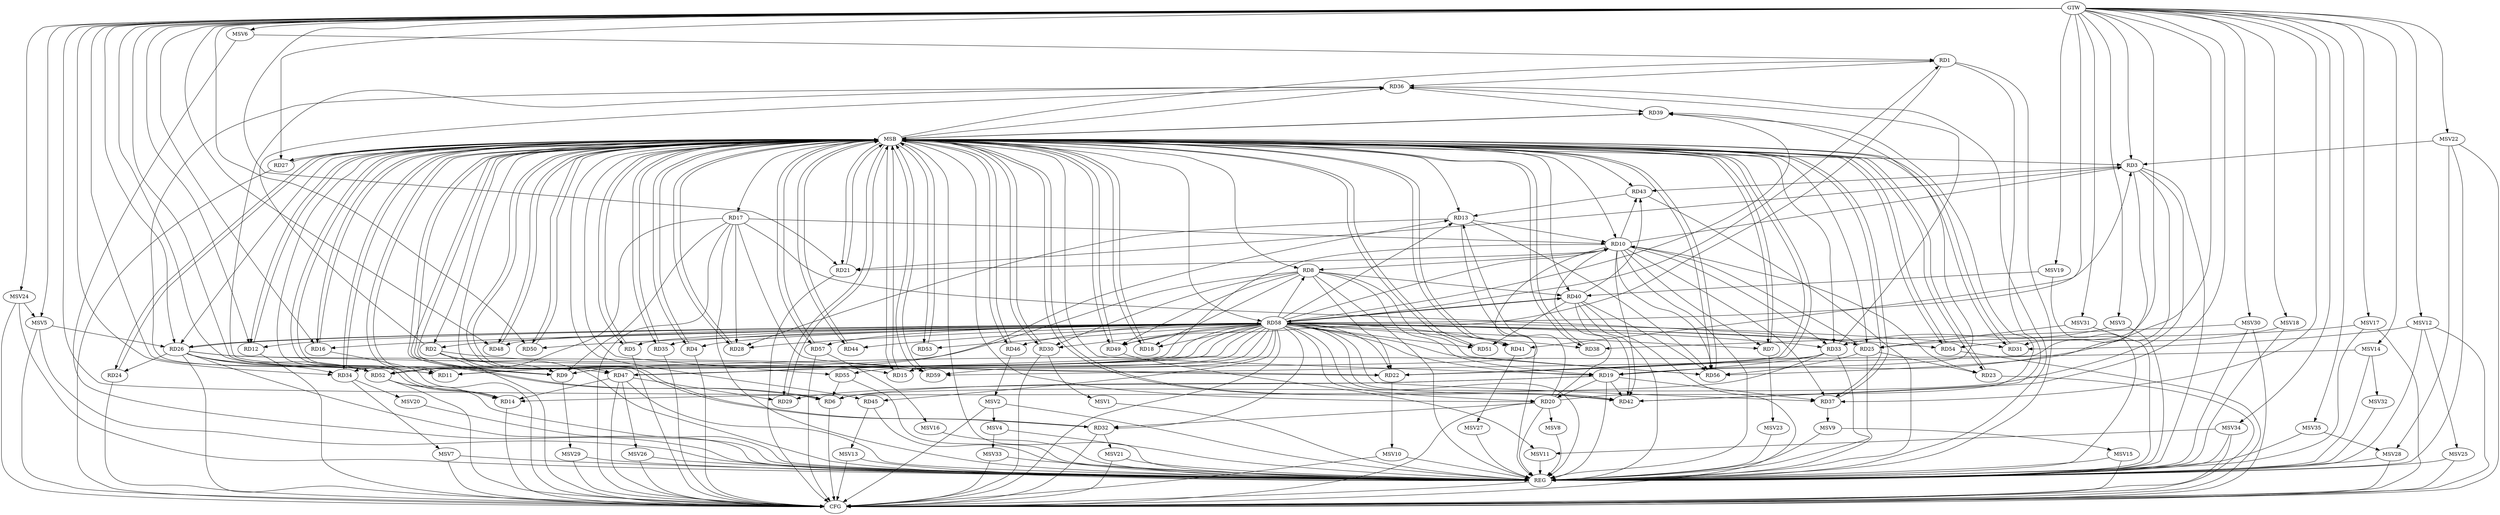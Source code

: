 strict digraph G {
  RD1 [ label="RD1" ];
  RD2 [ label="RD2" ];
  RD3 [ label="RD3" ];
  RD4 [ label="RD4" ];
  RD5 [ label="RD5" ];
  RD6 [ label="RD6" ];
  RD7 [ label="RD7" ];
  RD8 [ label="RD8" ];
  RD9 [ label="RD9" ];
  RD10 [ label="RD10" ];
  RD11 [ label="RD11" ];
  RD12 [ label="RD12" ];
  RD13 [ label="RD13" ];
  RD14 [ label="RD14" ];
  RD15 [ label="RD15" ];
  RD16 [ label="RD16" ];
  RD17 [ label="RD17" ];
  RD18 [ label="RD18" ];
  RD19 [ label="RD19" ];
  RD20 [ label="RD20" ];
  RD21 [ label="RD21" ];
  RD22 [ label="RD22" ];
  RD23 [ label="RD23" ];
  RD24 [ label="RD24" ];
  RD25 [ label="RD25" ];
  RD26 [ label="RD26" ];
  RD27 [ label="RD27" ];
  RD28 [ label="RD28" ];
  RD29 [ label="RD29" ];
  RD30 [ label="RD30" ];
  RD31 [ label="RD31" ];
  RD32 [ label="RD32" ];
  RD33 [ label="RD33" ];
  RD34 [ label="RD34" ];
  RD35 [ label="RD35" ];
  RD36 [ label="RD36" ];
  RD37 [ label="RD37" ];
  RD38 [ label="RD38" ];
  RD39 [ label="RD39" ];
  RD40 [ label="RD40" ];
  RD41 [ label="RD41" ];
  RD42 [ label="RD42" ];
  RD43 [ label="RD43" ];
  RD44 [ label="RD44" ];
  RD45 [ label="RD45" ];
  RD46 [ label="RD46" ];
  RD47 [ label="RD47" ];
  RD48 [ label="RD48" ];
  RD49 [ label="RD49" ];
  RD50 [ label="RD50" ];
  RD51 [ label="RD51" ];
  RD52 [ label="RD52" ];
  RD53 [ label="RD53" ];
  RD54 [ label="RD54" ];
  RD55 [ label="RD55" ];
  RD56 [ label="RD56" ];
  RD57 [ label="RD57" ];
  RD58 [ label="RD58" ];
  RD59 [ label="RD59" ];
  GTW [ label="GTW" ];
  REG [ label="REG" ];
  MSB [ label="MSB" ];
  CFG [ label="CFG" ];
  MSV1 [ label="MSV1" ];
  MSV2 [ label="MSV2" ];
  MSV3 [ label="MSV3" ];
  MSV4 [ label="MSV4" ];
  MSV5 [ label="MSV5" ];
  MSV6 [ label="MSV6" ];
  MSV7 [ label="MSV7" ];
  MSV8 [ label="MSV8" ];
  MSV9 [ label="MSV9" ];
  MSV10 [ label="MSV10" ];
  MSV11 [ label="MSV11" ];
  MSV12 [ label="MSV12" ];
  MSV13 [ label="MSV13" ];
  MSV14 [ label="MSV14" ];
  MSV15 [ label="MSV15" ];
  MSV16 [ label="MSV16" ];
  MSV17 [ label="MSV17" ];
  MSV18 [ label="MSV18" ];
  MSV19 [ label="MSV19" ];
  MSV20 [ label="MSV20" ];
  MSV21 [ label="MSV21" ];
  MSV22 [ label="MSV22" ];
  MSV23 [ label="MSV23" ];
  MSV24 [ label="MSV24" ];
  MSV25 [ label="MSV25" ];
  MSV26 [ label="MSV26" ];
  MSV27 [ label="MSV27" ];
  MSV28 [ label="MSV28" ];
  MSV29 [ label="MSV29" ];
  MSV30 [ label="MSV30" ];
  MSV31 [ label="MSV31" ];
  MSV32 [ label="MSV32" ];
  MSV33 [ label="MSV33" ];
  MSV34 [ label="MSV34" ];
  MSV35 [ label="MSV35" ];
  RD1 -> RD36;
  RD1 -> RD42;
  RD1 -> RD49;
  RD2 -> RD9;
  RD2 -> RD15;
  RD2 -> RD36;
  RD3 -> RD6;
  RD10 -> RD3;
  RD3 -> RD21;
  RD3 -> RD43;
  RD3 -> RD56;
  RD3 -> RD59;
  RD19 -> RD6;
  RD55 -> RD6;
  RD10 -> RD7;
  RD10 -> RD8;
  RD8 -> RD18;
  RD8 -> RD19;
  RD8 -> RD22;
  RD8 -> RD30;
  RD8 -> RD40;
  RD8 -> RD49;
  RD8 -> RD52;
  RD8 -> RD56;
  RD58 -> RD8;
  RD17 -> RD9;
  RD58 -> RD9;
  RD13 -> RD10;
  RD10 -> RD15;
  RD17 -> RD10;
  RD20 -> RD10;
  RD10 -> RD21;
  RD10 -> RD23;
  RD25 -> RD10;
  RD10 -> RD33;
  RD10 -> RD34;
  RD10 -> RD37;
  RD10 -> RD42;
  RD10 -> RD43;
  RD10 -> RD56;
  RD58 -> RD10;
  RD26 -> RD11;
  RD20 -> RD13;
  RD13 -> RD28;
  RD43 -> RD13;
  RD47 -> RD13;
  RD13 -> RD56;
  RD58 -> RD13;
  RD33 -> RD14;
  RD47 -> RD14;
  RD52 -> RD14;
  RD17 -> RD22;
  RD17 -> RD25;
  RD17 -> RD28;
  RD17 -> RD52;
  RD19 -> RD20;
  RD19 -> RD29;
  RD33 -> RD19;
  RD19 -> RD37;
  RD19 -> RD39;
  RD19 -> RD42;
  RD20 -> RD32;
  RD20 -> RD39;
  RD26 -> RD22;
  RD33 -> RD22;
  RD58 -> RD22;
  RD25 -> RD23;
  RD26 -> RD24;
  RD25 -> RD56;
  RD26 -> RD34;
  RD26 -> RD52;
  RD26 -> RD58;
  RD26 -> RD59;
  RD47 -> RD29;
  RD58 -> RD30;
  RD33 -> RD36;
  RD36 -> RD39;
  RD36 -> RD47;
  RD36 -> RD52;
  RD40 -> RD42;
  RD40 -> RD43;
  RD40 -> RD51;
  RD40 -> RD56;
  RD40 -> RD58;
  RD58 -> RD42;
  RD58 -> RD47;
  RD58 -> RD53;
  RD58 -> RD54;
  RD58 -> RD56;
  RD58 -> RD59;
  GTW -> RD42;
  GTW -> RD6;
  GTW -> RD21;
  GTW -> RD3;
  GTW -> RD11;
  GTW -> RD26;
  GTW -> RD52;
  GTW -> RD12;
  GTW -> RD9;
  GTW -> RD41;
  GTW -> RD37;
  GTW -> RD16;
  GTW -> RD19;
  GTW -> RD48;
  GTW -> RD34;
  GTW -> RD50;
  GTW -> RD27;
  GTW -> RD31;
  RD1 -> REG;
  RD2 -> REG;
  RD3 -> REG;
  RD8 -> REG;
  RD10 -> REG;
  RD13 -> REG;
  RD17 -> REG;
  RD19 -> REG;
  RD20 -> REG;
  RD25 -> REG;
  RD26 -> REG;
  RD33 -> REG;
  RD36 -> REG;
  RD40 -> REG;
  RD43 -> REG;
  RD45 -> REG;
  RD47 -> REG;
  RD52 -> REG;
  RD55 -> REG;
  RD58 -> REG;
  RD4 -> MSB;
  MSB -> RD5;
  MSB -> RD40;
  MSB -> RD48;
  MSB -> RD55;
  MSB -> REG;
  RD5 -> MSB;
  MSB -> RD4;
  MSB -> RD24;
  MSB -> RD25;
  MSB -> RD32;
  MSB -> RD39;
  RD6 -> MSB;
  MSB -> RD7;
  MSB -> RD13;
  MSB -> RD22;
  MSB -> RD35;
  MSB -> RD36;
  MSB -> RD43;
  RD7 -> MSB;
  MSB -> RD19;
  MSB -> RD34;
  RD9 -> MSB;
  MSB -> RD18;
  MSB -> RD46;
  RD11 -> MSB;
  MSB -> RD3;
  MSB -> RD14;
  MSB -> RD15;
  MSB -> RD28;
  RD12 -> MSB;
  MSB -> RD6;
  MSB -> RD17;
  RD14 -> MSB;
  MSB -> RD21;
  MSB -> RD42;
  MSB -> RD57;
  MSB -> RD59;
  RD15 -> MSB;
  MSB -> RD8;
  MSB -> RD11;
  MSB -> RD33;
  MSB -> RD37;
  RD16 -> MSB;
  RD18 -> MSB;
  MSB -> RD1;
  MSB -> RD30;
  MSB -> RD38;
  MSB -> RD41;
  MSB -> RD53;
  RD21 -> MSB;
  MSB -> RD20;
  MSB -> RD31;
  MSB -> RD52;
  RD22 -> MSB;
  MSB -> RD9;
  MSB -> RD44;
  MSB -> RD45;
  RD23 -> MSB;
  MSB -> RD2;
  MSB -> RD51;
  RD24 -> MSB;
  RD27 -> MSB;
  MSB -> RD47;
  RD28 -> MSB;
  RD29 -> MSB;
  MSB -> RD54;
  RD30 -> MSB;
  MSB -> RD58;
  RD31 -> MSB;
  MSB -> RD12;
  MSB -> RD50;
  RD32 -> MSB;
  MSB -> RD49;
  RD34 -> MSB;
  RD35 -> MSB;
  RD37 -> MSB;
  MSB -> RD23;
  MSB -> RD56;
  RD38 -> MSB;
  RD39 -> MSB;
  MSB -> RD10;
  MSB -> RD27;
  RD41 -> MSB;
  MSB -> RD29;
  RD42 -> MSB;
  RD44 -> MSB;
  RD46 -> MSB;
  MSB -> RD16;
  RD48 -> MSB;
  MSB -> RD26;
  RD49 -> MSB;
  RD50 -> MSB;
  RD51 -> MSB;
  RD53 -> MSB;
  RD54 -> MSB;
  RD56 -> MSB;
  RD57 -> MSB;
  RD59 -> MSB;
  RD16 -> CFG;
  RD21 -> CFG;
  RD35 -> CFG;
  RD27 -> CFG;
  RD24 -> CFG;
  RD12 -> CFG;
  RD57 -> CFG;
  RD17 -> CFG;
  RD23 -> CFG;
  RD14 -> CFG;
  RD26 -> CFG;
  RD30 -> CFG;
  RD40 -> CFG;
  RD32 -> CFG;
  RD4 -> CFG;
  RD5 -> CFG;
  RD58 -> CFG;
  RD47 -> CFG;
  RD52 -> CFG;
  RD54 -> CFG;
  RD20 -> CFG;
  RD2 -> CFG;
  RD6 -> CFG;
  REG -> CFG;
  RD58 -> RD33;
  RD58 -> RD50;
  RD58 -> RD16;
  RD58 -> RD37;
  RD58 -> RD40;
  RD58 -> RD35;
  RD58 -> RD51;
  RD58 -> RD20;
  RD58 -> RD52;
  RD58 -> RD11;
  RD58 -> RD57;
  RD58 -> RD38;
  RD58 -> RD5;
  RD58 -> RD19;
  RD58 -> RD41;
  RD58 -> RD49;
  RD58 -> RD44;
  RD58 -> RD3;
  RD58 -> RD25;
  RD58 -> RD46;
  RD58 -> RD32;
  RD58 -> RD12;
  RD58 -> RD4;
  RD58 -> RD45;
  RD58 -> RD7;
  RD58 -> RD18;
  RD58 -> RD26;
  RD58 -> RD39;
  RD58 -> RD1;
  RD58 -> RD31;
  RD58 -> RD48;
  RD58 -> RD2;
  RD58 -> RD55;
  RD58 -> RD15;
  RD58 -> RD28;
  RD30 -> MSV1;
  MSV1 -> REG;
  RD46 -> MSV2;
  MSV2 -> REG;
  MSV2 -> CFG;
  MSV3 -> RD33;
  GTW -> MSV3;
  MSV3 -> REG;
  MSV2 -> MSV4;
  MSV4 -> REG;
  MSV5 -> RD26;
  GTW -> MSV5;
  MSV5 -> REG;
  MSV5 -> CFG;
  MSV6 -> RD1;
  GTW -> MSV6;
  MSV6 -> REG;
  RD34 -> MSV7;
  MSV7 -> REG;
  MSV7 -> CFG;
  RD20 -> MSV8;
  MSV8 -> REG;
  RD37 -> MSV9;
  MSV9 -> REG;
  RD22 -> MSV10;
  MSV10 -> REG;
  MSV10 -> CFG;
  RD49 -> MSV11;
  MSV11 -> REG;
  MSV12 -> RD31;
  GTW -> MSV12;
  MSV12 -> REG;
  MSV12 -> CFG;
  RD45 -> MSV13;
  MSV13 -> REG;
  MSV13 -> CFG;
  MSV14 -> RD11;
  GTW -> MSV14;
  MSV14 -> REG;
  MSV9 -> MSV15;
  MSV15 -> REG;
  MSV15 -> CFG;
  RD57 -> MSV16;
  MSV16 -> REG;
  MSV17 -> RD25;
  GTW -> MSV17;
  MSV17 -> REG;
  MSV17 -> CFG;
  MSV18 -> RD54;
  GTW -> MSV18;
  MSV18 -> REG;
  MSV19 -> RD40;
  GTW -> MSV19;
  MSV19 -> REG;
  RD34 -> MSV20;
  MSV20 -> REG;
  RD32 -> MSV21;
  MSV21 -> REG;
  MSV21 -> CFG;
  MSV22 -> RD3;
  GTW -> MSV22;
  MSV22 -> REG;
  MSV22 -> CFG;
  RD7 -> MSV23;
  MSV23 -> REG;
  MSV24 -> MSV5;
  GTW -> MSV24;
  MSV24 -> REG;
  MSV24 -> CFG;
  MSV12 -> MSV25;
  MSV25 -> REG;
  MSV25 -> CFG;
  RD47 -> MSV26;
  MSV26 -> REG;
  MSV26 -> CFG;
  RD41 -> MSV27;
  MSV27 -> REG;
  MSV22 -> MSV28;
  MSV28 -> REG;
  MSV28 -> CFG;
  RD9 -> MSV29;
  MSV29 -> REG;
  MSV29 -> CFG;
  MSV30 -> RD38;
  GTW -> MSV30;
  MSV30 -> REG;
  MSV30 -> CFG;
  MSV31 -> RD25;
  GTW -> MSV31;
  MSV31 -> REG;
  MSV14 -> MSV32;
  MSV32 -> REG;
  MSV4 -> MSV33;
  MSV33 -> REG;
  MSV33 -> CFG;
  MSV34 -> MSV11;
  GTW -> MSV34;
  MSV34 -> REG;
  MSV34 -> CFG;
  MSV35 -> MSV28;
  GTW -> MSV35;
  MSV35 -> REG;
}
